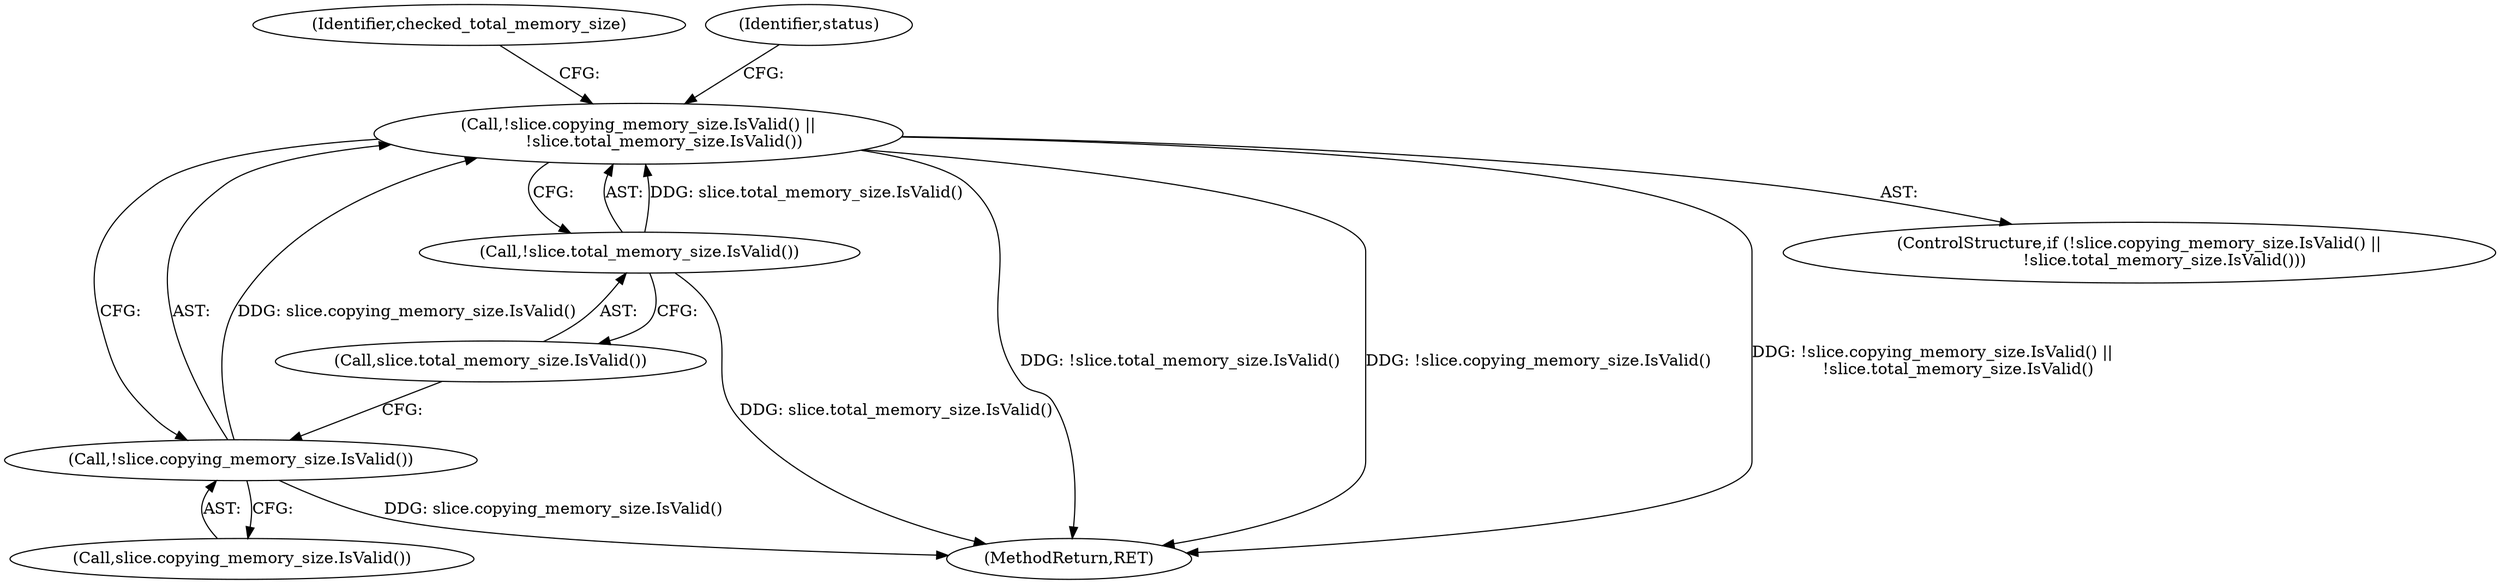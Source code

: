 digraph "0_Chrome_11bd4bc92f3fe704631e3e6ad1dd1a4351641f7c@API" {
"1000306" [label="(Call,!slice.copying_memory_size.IsValid() ||\n          !slice.total_memory_size.IsValid())"];
"1000307" [label="(Call,!slice.copying_memory_size.IsValid())"];
"1000309" [label="(Call,!slice.total_memory_size.IsValid())"];
"1000306" [label="(Call,!slice.copying_memory_size.IsValid() ||\n          !slice.total_memory_size.IsValid())"];
"1000308" [label="(Call,slice.copying_memory_size.IsValid())"];
"1000305" [label="(ControlStructure,if (!slice.copying_memory_size.IsValid() ||\n          !slice.total_memory_size.IsValid()))"];
"1000309" [label="(Call,!slice.total_memory_size.IsValid())"];
"1000310" [label="(Call,slice.total_memory_size.IsValid())"];
"1000317" [label="(Identifier,checked_total_memory_size)"];
"1000313" [label="(Identifier,status)"];
"1000468" [label="(MethodReturn,RET)"];
"1000307" [label="(Call,!slice.copying_memory_size.IsValid())"];
"1000306" -> "1000305"  [label="AST: "];
"1000306" -> "1000307"  [label="CFG: "];
"1000306" -> "1000309"  [label="CFG: "];
"1000307" -> "1000306"  [label="AST: "];
"1000309" -> "1000306"  [label="AST: "];
"1000313" -> "1000306"  [label="CFG: "];
"1000317" -> "1000306"  [label="CFG: "];
"1000306" -> "1000468"  [label="DDG: !slice.total_memory_size.IsValid()"];
"1000306" -> "1000468"  [label="DDG: !slice.copying_memory_size.IsValid()"];
"1000306" -> "1000468"  [label="DDG: !slice.copying_memory_size.IsValid() ||\n          !slice.total_memory_size.IsValid()"];
"1000307" -> "1000306"  [label="DDG: slice.copying_memory_size.IsValid()"];
"1000309" -> "1000306"  [label="DDG: slice.total_memory_size.IsValid()"];
"1000307" -> "1000308"  [label="CFG: "];
"1000308" -> "1000307"  [label="AST: "];
"1000310" -> "1000307"  [label="CFG: "];
"1000307" -> "1000468"  [label="DDG: slice.copying_memory_size.IsValid()"];
"1000309" -> "1000310"  [label="CFG: "];
"1000310" -> "1000309"  [label="AST: "];
"1000309" -> "1000468"  [label="DDG: slice.total_memory_size.IsValid()"];
}

